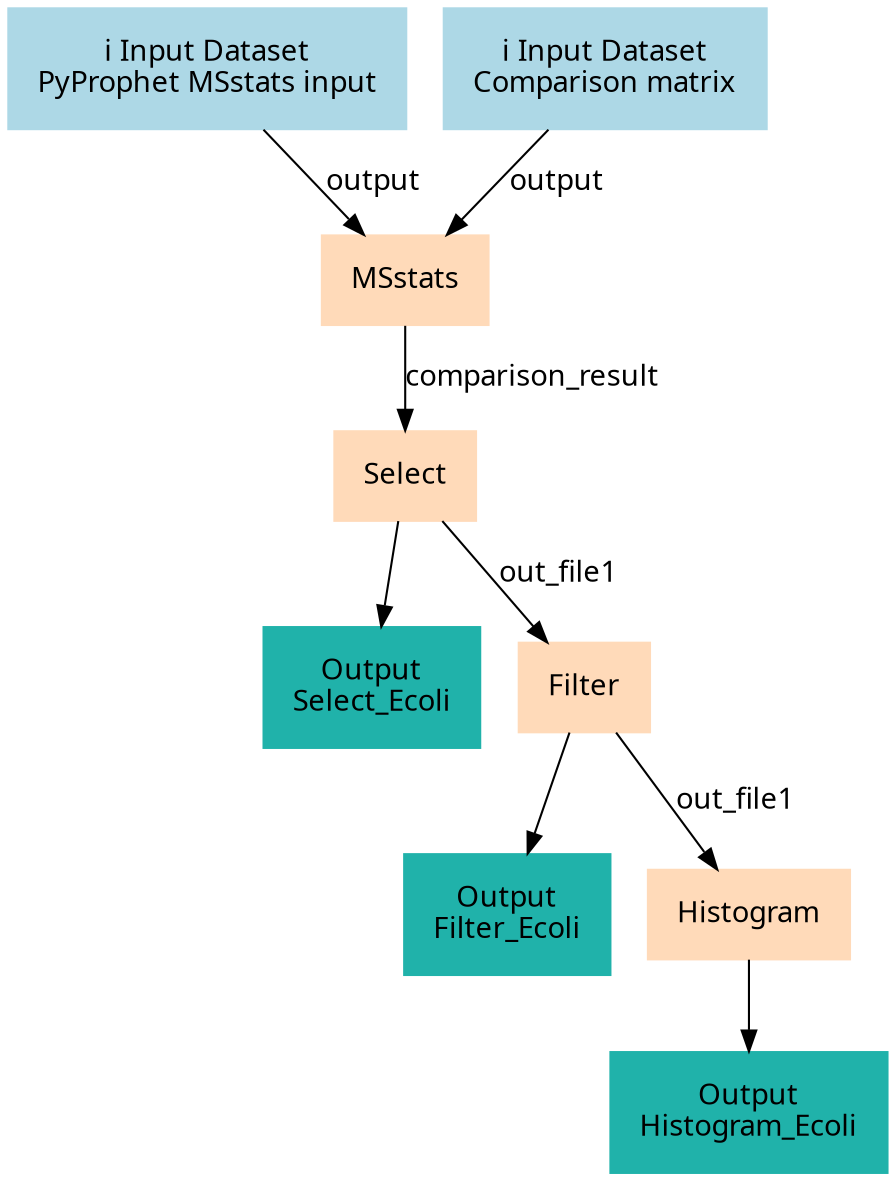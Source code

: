 digraph main {
  node [fontname="Atkinson Hyperlegible", shape=box, color=white,style=filled,color=peachpuff,margin="0.2,0.2"];
  edge [fontname="Atkinson Hyperlegible"];
  0[color=lightblue,label="ℹ️ Input Dataset\nPyProphet MSstats input"]
  1[color=lightblue,label="ℹ️ Input Dataset\nComparison matrix"]
  2[label="MSstats"]
  1 -> 2 [label="output"]
  0 -> 2 [label="output"]
  3[label="Select"]
  2 -> 3 [label="comparison_result"]
  k6e8589bd13fd4a97a9c3ea0a5a0e2326[color=lightseagreen,label="Output\nSelect_Ecoli"]
  3 -> k6e8589bd13fd4a97a9c3ea0a5a0e2326
  4[label="Filter"]
  3 -> 4 [label="out_file1"]
  k6997a43aa17b418bbb6d7d32a6c277ae[color=lightseagreen,label="Output\nFilter_Ecoli"]
  4 -> k6997a43aa17b418bbb6d7d32a6c277ae
  5[label="Histogram"]
  4 -> 5 [label="out_file1"]
  kcf3abac382274af8a5516aeae154a0e4[color=lightseagreen,label="Output\nHistogram_Ecoli"]
  5 -> kcf3abac382274af8a5516aeae154a0e4
}